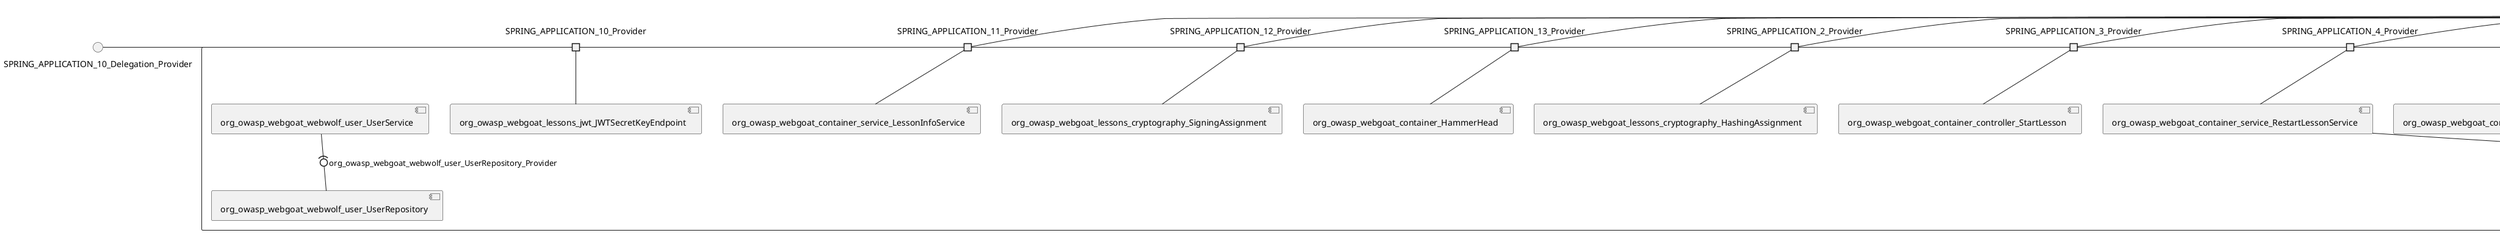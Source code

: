@startuml
skinparam fixCircleLabelOverlapping true
skinparam componentStyle uml2
() SPRING_APPLICATION_10_Delegation_Provider
() SPRING_APPLICATION_11_Delegation_Provider
() SPRING_APPLICATION_12_Delegation_Provider
() SPRING_APPLICATION_13_Delegation_Provider
() SPRING_APPLICATION_2_Delegation_Provider
() SPRING_APPLICATION_3_Delegation_Provider
() SPRING_APPLICATION_4_Delegation_Provider
() SPRING_APPLICATION_5_Delegation_Provider
() SPRING_APPLICATION_6_Delegation_Provider
() SPRING_APPLICATION_7_Delegation_Provider
() SPRING_APPLICATION_8_Delegation_Provider
() SPRING_APPLICATION_9_Delegation_Provider
() SPRING_APPLICATION_BypassRestrictions_FieldRestrictions_POST_Delegation_Provider
() SPRING_APPLICATION_BypassRestrictions_frontendValidation_POST_Delegation_Provider
() SPRING_APPLICATION_ChromeDevTools_dummy_POST_Delegation_Provider
() SPRING_APPLICATION_CrossSiteScriptingStored_stored_xss_follow_up_POST_Delegation_Provider
() SPRING_APPLICATION_CrossSiteScripting_attack1_POST_Delegation_Provider
() SPRING_APPLICATION_CrossSiteScripting_attack3_POST_Delegation_Provider
() SPRING_APPLICATION_CrossSiteScripting_attack4_POST_Delegation_Provider
() SPRING_APPLICATION_CrossSiteScripting_attack5a_GET_Delegation_Provider
() SPRING_APPLICATION_CrossSiteScripting_attack6a_POST_Delegation_Provider
() SPRING_APPLICATION_CrossSiteScripting_dom_follow_up_POST_Delegation_Provider
() SPRING_APPLICATION_CrossSiteScripting_phone_home_xss_POST_Delegation_Provider
() SPRING_APPLICATION_CrossSiteScripting_quiz_GET_POST_Delegation_Provider
() SPRING_APPLICATION_Delegation_Provider
() SPRING_APPLICATION_GET_10_Delegation_Provider
() SPRING_APPLICATION_GET_11_Delegation_Provider
() SPRING_APPLICATION_GET_2_Delegation_Provider
() SPRING_APPLICATION_GET_3_Delegation_Provider
() SPRING_APPLICATION_GET_4_Delegation_Provider
() SPRING_APPLICATION_GET_5_Delegation_Provider
() SPRING_APPLICATION_GET_6_Delegation_Provider
() SPRING_APPLICATION_GET_7_Delegation_Provider
() SPRING_APPLICATION_GET_8_Delegation_Provider
() SPRING_APPLICATION_GET_9_Delegation_Provider
() SPRING_APPLICATION_GET_Delegation_Provider
() SPRING_APPLICATION_HtmlTampering_task_POST_Delegation_Provider
() SPRING_APPLICATION_HttpBasics_attack1_POST_Delegation_Provider
() SPRING_APPLICATION_HttpBasics_attack2_POST_Delegation_Provider
() SPRING_APPLICATION_IDOR_diff_attributes_POST_Delegation_Provider
() SPRING_APPLICATION_IDOR_login_POST_Delegation_Provider
() SPRING_APPLICATION_IDOR_profile_alt_path_POST_Delegation_Provider
() SPRING_APPLICATION_InsecureDeserialization_task_POST_Delegation_Provider
() SPRING_APPLICATION_InsecureLogin_POST_Delegation_Provider
() SPRING_APPLICATION_JWT_decode_POST_Delegation_Provider
() SPRING_APPLICATION_JWT_jku_POST_Delegation_Provider
() SPRING_APPLICATION_JWT_kid_POST_Delegation_Provider
() SPRING_APPLICATION_JWT_quiz_GET_POST_Delegation_Provider
() SPRING_APPLICATION_JWT_refresh_POST_Delegation_Provider
() SPRING_APPLICATION_JWT_votings_GET_POST_Delegation_Provider
() SPRING_APPLICATION_LogSpoofing_log_bleeding_POST_Delegation_Provider
() SPRING_APPLICATION_LogSpoofing_log_spoofing_POST_Delegation_Provider
() SPRING_APPLICATION_POST_10_Delegation_Provider
() SPRING_APPLICATION_POST_11_Delegation_Provider
() SPRING_APPLICATION_POST_12_Delegation_Provider
() SPRING_APPLICATION_POST_13_Delegation_Provider
() SPRING_APPLICATION_POST_14_Delegation_Provider
() SPRING_APPLICATION_POST_15_Delegation_Provider
() SPRING_APPLICATION_POST_16_Delegation_Provider
() SPRING_APPLICATION_POST_17_Delegation_Provider
() SPRING_APPLICATION_POST_18_Delegation_Provider
() SPRING_APPLICATION_POST_2_Delegation_Provider
() SPRING_APPLICATION_POST_3_Delegation_Provider
() SPRING_APPLICATION_POST_4_Delegation_Provider
() SPRING_APPLICATION_POST_5_Delegation_Provider
() SPRING_APPLICATION_POST_6_Delegation_Provider
() SPRING_APPLICATION_POST_7_Delegation_Provider
() SPRING_APPLICATION_POST_8_Delegation_Provider
() SPRING_APPLICATION_POST_9_Delegation_Provider
() SPRING_APPLICATION_POST_Delegation_Provider
() SPRING_APPLICATION_PUT_Delegation_Provider
() SPRING_APPLICATION_PasswordReset_ForgotPassword_create_password_reset_link_POST_Delegation_Provider
() SPRING_APPLICATION_PasswordReset_SecurityQuestions_POST_Delegation_Provider
() SPRING_APPLICATION_PasswordReset_reset_POST_Delegation_Provider
() SPRING_APPLICATION_PathTraversal_profile_picture_GET_Delegation_Provider
() SPRING_APPLICATION_PathTraversal_profile_picture_fix_GET_Delegation_Provider
() SPRING_APPLICATION_PathTraversal_profile_upload_POST_Delegation_Provider
() SPRING_APPLICATION_PathTraversal_profile_upload_fix_POST_Delegation_Provider
() SPRING_APPLICATION_PathTraversal_profile_upload_remove_user_input_POST_Delegation_Provider
() SPRING_APPLICATION_PathTraversal_random_POST_Delegation_Provider
() SPRING_APPLICATION_PathTraversal_random_picture_GET_Delegation_Provider
() SPRING_APPLICATION_PathTraversal_zip_slip_GET_POST_Delegation_Provider
() SPRING_APPLICATION_SSRF_task1_POST_Delegation_Provider
() SPRING_APPLICATION_SSRF_task2_POST_Delegation_Provider
() SPRING_APPLICATION_SecurePasswords_assignment_POST_Delegation_Provider
() SPRING_APPLICATION_SqlInjectionAdvanced_attack6a_POST_Delegation_Provider
() SPRING_APPLICATION_SqlInjectionAdvanced_attack6b_POST_Delegation_Provider
() SPRING_APPLICATION_SqlInjectionAdvanced_challenge_Login_POST_Delegation_Provider
() SPRING_APPLICATION_SqlInjectionAdvanced_challenge_PUT_Delegation_Provider
() SPRING_APPLICATION_SqlInjectionAdvanced_quiz_GET_POST_Delegation_Provider
() SPRING_APPLICATION_SqlInjectionMitigations_attack10a_POST_Delegation_Provider
() SPRING_APPLICATION_SqlInjectionMitigations_attack10b_POST_Delegation_Provider
() SPRING_APPLICATION_SqlInjectionMitigations_attack12a_POST_Delegation_Provider
() SPRING_APPLICATION_SqlInjectionMitigations_servers_GET_Delegation_Provider
() SPRING_APPLICATION_SqlInjection_assignment5a_POST_Delegation_Provider
() SPRING_APPLICATION_SqlInjection_assignment5b_POST_Delegation_Provider
() SPRING_APPLICATION_SqlInjection_attack10_POST_Delegation_Provider
() SPRING_APPLICATION_SqlInjection_attack2_POST_Delegation_Provider
() SPRING_APPLICATION_SqlInjection_attack3_POST_Delegation_Provider
() SPRING_APPLICATION_SqlInjection_attack4_POST_Delegation_Provider
() SPRING_APPLICATION_SqlInjection_attack5_POST_Delegation_Provider
() SPRING_APPLICATION_SqlInjection_attack8_POST_Delegation_Provider
() SPRING_APPLICATION_SqlInjection_attack9_POST_Delegation_Provider
() SPRING_APPLICATION_SqlOnlyInputValidationOnKeywords_attack_POST_Delegation_Provider
() SPRING_APPLICATION_SqlOnlyInputValidation_attack_POST_Delegation_Provider
() SPRING_APPLICATION_VulnerableComponents_attack1_POST_Delegation_Provider
() SPRING_APPLICATION_WebWolf_GET_Delegation_Provider
() SPRING_APPLICATION_WebWolf_landing_POST_Delegation_Provider
() SPRING_APPLICATION_WebWolf_mail_POST_Delegation_Provider
() SPRING_APPLICATION_challenge_1_POST_Delegation_Provider
() SPRING_APPLICATION_challenge_5_POST_Delegation_Provider
() SPRING_APPLICATION_challenge_7_POST_Delegation_Provider
() SPRING_APPLICATION_challenge_8_GET_Delegation_Provider
() SPRING_APPLICATION_challenge_logo_Delegation_Provider
() SPRING_APPLICATION_cia_quiz_GET_POST_Delegation_Provider
() SPRING_APPLICATION_clientSideFiltering_attack1_POST_Delegation_Provider
() SPRING_APPLICATION_clientSideFiltering_challenge_store_coupons_GET_Delegation_Provider
() SPRING_APPLICATION_clientSideFiltering_getItForFree_POST_Delegation_Provider
() SPRING_APPLICATION_clientSideFiltering_salaries_GET_Delegation_Provider
() SPRING_APPLICATION_crypto_encoding_xor_POST_Delegation_Provider
() SPRING_APPLICATION_crypto_secure_defaults_POST_Delegation_Provider
() SPRING_APPLICATION_jwt_GET_Delegation_Provider
() SPRING_APPLICATION_landing_Delegation_Provider
() SPRING_APPLICATION_lesson_template_GET_POST_Delegation_Provider
() SPRING_APPLICATION_login_oauth_mvc_GET_Delegation_Provider
() SPRING_APPLICATION_mail_DELETE_GET_POST_Delegation_Provider
() SPRING_APPLICATION_register_mvc_POST_Delegation_Provider
() SPRING_APPLICATION_registration_GET_Delegation_Provider
() SPRING_APPLICATION_requests_GET_Delegation_Provider
() SPRING_APPLICATION_scoreboard_data_GET_Delegation_Provider
() SPRING_APPLICATION_server_directory_GET_Delegation_Provider
() SPRING_APPLICATION_service_lessonoverview_mvc_Delegation_Provider
() SPRING_APPLICATION_xxe_comments_GET_Delegation_Provider
rectangle System {
[org_owasp_webgoat_container_HammerHead] [[webgoat-webgoat.repository#_P6K8XtdxEe6nefvGxAzRsg]]
[org_owasp_webgoat_container_WebWolfRedirect] [[webgoat-webgoat.repository#_P6K8XtdxEe6nefvGxAzRsg]]
[org_owasp_webgoat_container_controller_StartLesson] [[webgoat-webgoat.repository#_P6K8XtdxEe6nefvGxAzRsg]]
[org_owasp_webgoat_container_controller_Welcome] [[webgoat-webgoat.repository#_P6K8XtdxEe6nefvGxAzRsg]]
[org_owasp_webgoat_container_i18n_PluginMessages_Provider] [[webgoat-webgoat.repository#_P6K8XtdxEe6nefvGxAzRsg]]
[org_owasp_webgoat_container_service_EnvironmentService] [[webgoat-webgoat.repository#_P6K8XtdxEe6nefvGxAzRsg]]
[org_owasp_webgoat_container_service_HintService] [[webgoat-webgoat.repository#_P6K8XtdxEe6nefvGxAzRsg]]
[org_owasp_webgoat_container_service_LabelDebugService] [[webgoat-webgoat.repository#_P6K8XtdxEe6nefvGxAzRsg]]
[org_owasp_webgoat_container_service_LabelService] [[webgoat-webgoat.repository#_P6K8XtdxEe6nefvGxAzRsg]]
[org_owasp_webgoat_container_service_LessonInfoService] [[webgoat-webgoat.repository#_P6K8XtdxEe6nefvGxAzRsg]]
[org_owasp_webgoat_container_service_LessonMenuService] [[webgoat-webgoat.repository#_P6K8XtdxEe6nefvGxAzRsg]]
[org_owasp_webgoat_container_service_LessonProgressService] [[webgoat-webgoat.repository#_P6K8XtdxEe6nefvGxAzRsg]]
[org_owasp_webgoat_container_service_LessonTitleService] [[webgoat-webgoat.repository#_P6K8XtdxEe6nefvGxAzRsg]]
[org_owasp_webgoat_container_service_ReportCardService] [[webgoat-webgoat.repository#_P6K8XtdxEe6nefvGxAzRsg]]
[org_owasp_webgoat_container_service_RestartLessonService] [[webgoat-webgoat.repository#_P6K8XtdxEe6nefvGxAzRsg]]
[org_owasp_webgoat_container_service_SessionService] [[webgoat-webgoat.repository#_P6K8XtdxEe6nefvGxAzRsg]]
[org_owasp_webgoat_container_session_UserSessionData_Provider] [[webgoat-webgoat.repository#_P6K8XtdxEe6nefvGxAzRsg]]
[org_owasp_webgoat_container_session_WebSession_Provider] [[webgoat-webgoat.repository#_P6K8XtdxEe6nefvGxAzRsg]]
[org_owasp_webgoat_container_users_RegistrationController] [[webgoat-webgoat.repository#_P6K8XtdxEe6nefvGxAzRsg]]
[org_owasp_webgoat_container_users_Scoreboard] [[webgoat-webgoat.repository#_P6K8XtdxEe6nefvGxAzRsg]]
[org_owasp_webgoat_container_users_UserRepository] [[webgoat-webgoat.repository#_P6K8XtdxEe6nefvGxAzRsg]]
[org_owasp_webgoat_container_users_UserService] [[webgoat-webgoat.repository#_P6K8XtdxEe6nefvGxAzRsg]]
[org_owasp_webgoat_container_users_UserTrackerRepository] [[webgoat-webgoat.repository#_P6K8XtdxEe6nefvGxAzRsg]]
[org_owasp_webgoat_lessons_authbypass_VerifyAccount] [[webgoat-webgoat.repository#_P6K8XtdxEe6nefvGxAzRsg]]
[org_owasp_webgoat_lessons_bypassrestrictions_BypassRestrictionsFieldRestrictions] [[webgoat-webgoat.repository#_P6K8XtdxEe6nefvGxAzRsg]]
[org_owasp_webgoat_lessons_bypassrestrictions_BypassRestrictionsFrontendValidation] [[webgoat-webgoat.repository#_P6K8XtdxEe6nefvGxAzRsg]]
[org_owasp_webgoat_lessons_challenges_FlagController] [[webgoat-webgoat.repository#_P6K8XtdxEe6nefvGxAzRsg]]
[org_owasp_webgoat_lessons_challenges_challenge1_Assignment1] [[webgoat-webgoat.repository#_P6K8XtdxEe6nefvGxAzRsg]]
[org_owasp_webgoat_lessons_challenges_challenge1_ImageServlet] [[webgoat-webgoat.repository#_P6K8XtdxEe6nefvGxAzRsg]]
[org_owasp_webgoat_lessons_challenges_challenge5_Assignment5] [[webgoat-webgoat.repository#_P6K8XtdxEe6nefvGxAzRsg]]
[org_owasp_webgoat_lessons_challenges_challenge7_Assignment7] [[webgoat-webgoat.repository#_P6K8XtdxEe6nefvGxAzRsg]]
[org_owasp_webgoat_lessons_challenges_challenge8_Assignment8] [[webgoat-webgoat.repository#_P6K8XtdxEe6nefvGxAzRsg]]
[org_owasp_webgoat_lessons_chromedevtools_NetworkDummy] [[webgoat-webgoat.repository#_P6K8XtdxEe6nefvGxAzRsg]]
[org_owasp_webgoat_lessons_chromedevtools_NetworkLesson] [[webgoat-webgoat.repository#_P6K8XtdxEe6nefvGxAzRsg]]
[org_owasp_webgoat_lessons_cia_CIAQuiz] [[webgoat-webgoat.repository#_P6K8XtdxEe6nefvGxAzRsg]]
[org_owasp_webgoat_lessons_clientsidefiltering_ClientSideFilteringAssignment] [[webgoat-webgoat.repository#_P6K8XtdxEe6nefvGxAzRsg]]
[org_owasp_webgoat_lessons_clientsidefiltering_ClientSideFilteringFreeAssignment] [[webgoat-webgoat.repository#_P6K8XtdxEe6nefvGxAzRsg]]
[org_owasp_webgoat_lessons_clientsidefiltering_Salaries] [[webgoat-webgoat.repository#_P6K8XtdxEe6nefvGxAzRsg]]
[org_owasp_webgoat_lessons_clientsidefiltering_ShopEndpoint] [[webgoat-webgoat.repository#_P6K8XtdxEe6nefvGxAzRsg]]
[org_owasp_webgoat_lessons_cryptography_EncodingAssignment] [[webgoat-webgoat.repository#_P6K8XtdxEe6nefvGxAzRsg]]
[org_owasp_webgoat_lessons_cryptography_HashingAssignment] [[webgoat-webgoat.repository#_P6K8XtdxEe6nefvGxAzRsg]]
[org_owasp_webgoat_lessons_cryptography_SecureDefaultsAssignment] [[webgoat-webgoat.repository#_P6K8XtdxEe6nefvGxAzRsg]]
[org_owasp_webgoat_lessons_cryptography_SigningAssignment] [[webgoat-webgoat.repository#_P6K8XtdxEe6nefvGxAzRsg]]
[org_owasp_webgoat_lessons_cryptography_XOREncodingAssignment] [[webgoat-webgoat.repository#_P6K8XtdxEe6nefvGxAzRsg]]
[org_owasp_webgoat_lessons_csrf_CSRFConfirmFlag1] [[webgoat-webgoat.repository#_P6K8XtdxEe6nefvGxAzRsg]]
[org_owasp_webgoat_lessons_csrf_CSRFFeedback] [[webgoat-webgoat.repository#_P6K8XtdxEe6nefvGxAzRsg]]
[org_owasp_webgoat_lessons_csrf_CSRFGetFlag] [[webgoat-webgoat.repository#_P6K8XtdxEe6nefvGxAzRsg]]
[org_owasp_webgoat_lessons_csrf_CSRFLogin] [[webgoat-webgoat.repository#_P6K8XtdxEe6nefvGxAzRsg]]
[org_owasp_webgoat_lessons_csrf_ForgedReviews] [[webgoat-webgoat.repository#_P6K8XtdxEe6nefvGxAzRsg]]
[org_owasp_webgoat_lessons_csrf_ObjectMapper_Provider] [[webgoat-webgoat.repository#_P6K8XtdxEe6nefvGxAzRsg]]
[org_owasp_webgoat_lessons_deserialization_InsecureDeserializationTask] [[webgoat-webgoat.repository#_P6K8XtdxEe6nefvGxAzRsg]]
[org_owasp_webgoat_lessons_hijacksession_HijackSessionAssignment] [[webgoat-webgoat.repository#_P6K8XtdxEe6nefvGxAzRsg]]
[org_owasp_webgoat_lessons_hijacksession_cas_HijackSessionAuthenticationProvider] [[webgoat-webgoat.repository#_P6K8XtdxEe6nefvGxAzRsg]]
[org_owasp_webgoat_lessons_htmltampering_HtmlTamperingTask] [[webgoat-webgoat.repository#_P6K8XtdxEe6nefvGxAzRsg]]
[org_owasp_webgoat_lessons_httpbasics_HttpBasicsLesson] [[webgoat-webgoat.repository#_P6K8XtdxEe6nefvGxAzRsg]]
[org_owasp_webgoat_lessons_httpbasics_HttpBasicsQuiz] [[webgoat-webgoat.repository#_P6K8XtdxEe6nefvGxAzRsg]]
[org_owasp_webgoat_lessons_httpproxies_HttpBasicsInterceptRequest] [[webgoat-webgoat.repository#_P6K8XtdxEe6nefvGxAzRsg]]
[org_owasp_webgoat_lessons_idor_IDORDiffAttributes] [[webgoat-webgoat.repository#_P6K8XtdxEe6nefvGxAzRsg]]
[org_owasp_webgoat_lessons_idor_IDOREditOtherProfile] [[webgoat-webgoat.repository#_P6K8XtdxEe6nefvGxAzRsg]]
[org_owasp_webgoat_lessons_idor_IDORLogin] [[webgoat-webgoat.repository#_P6K8XtdxEe6nefvGxAzRsg]]
[org_owasp_webgoat_lessons_idor_IDORViewOtherProfile] [[webgoat-webgoat.repository#_P6K8XtdxEe6nefvGxAzRsg]]
[org_owasp_webgoat_lessons_idor_IDORViewOwnProfile] [[webgoat-webgoat.repository#_P6K8XtdxEe6nefvGxAzRsg]]
[org_owasp_webgoat_lessons_idor_IDORViewOwnProfileAltUrl] [[webgoat-webgoat.repository#_P6K8XtdxEe6nefvGxAzRsg]]
[org_owasp_webgoat_lessons_insecurelogin_InsecureLoginTask] [[webgoat-webgoat.repository#_P6K8XtdxEe6nefvGxAzRsg]]
[org_owasp_webgoat_lessons_jwt_JWTDecodeEndpoint] [[webgoat-webgoat.repository#_P6K8XtdxEe6nefvGxAzRsg]]
[org_owasp_webgoat_lessons_jwt_JWTQuiz] [[webgoat-webgoat.repository#_P6K8XtdxEe6nefvGxAzRsg]]
[org_owasp_webgoat_lessons_jwt_JWTRefreshEndpoint] [[webgoat-webgoat.repository#_P6K8XtdxEe6nefvGxAzRsg]]
[org_owasp_webgoat_lessons_jwt_JWTSecretKeyEndpoint] [[webgoat-webgoat.repository#_P6K8XtdxEe6nefvGxAzRsg]]
[org_owasp_webgoat_lessons_jwt_JWTVotesEndpoint] [[webgoat-webgoat.repository#_P6K8XtdxEe6nefvGxAzRsg]]
[org_owasp_webgoat_lessons_jwt_claimmisuse_JWTHeaderJKUEndpoint] [[webgoat-webgoat.repository#_P6K8XtdxEe6nefvGxAzRsg]]
[org_owasp_webgoat_lessons_jwt_claimmisuse_JWTHeaderKIDEndpoint] [[webgoat-webgoat.repository#_P6K8XtdxEe6nefvGxAzRsg]]
[org_owasp_webgoat_lessons_lessontemplate_SampleAttack] [[webgoat-webgoat.repository#_P6K8XtdxEe6nefvGxAzRsg]]
[org_owasp_webgoat_lessons_logging_LogBleedingTask] [[webgoat-webgoat.repository#_P6K8XtdxEe6nefvGxAzRsg]]
[org_owasp_webgoat_lessons_logging_LogSpoofingTask] [[webgoat-webgoat.repository#_P6K8XtdxEe6nefvGxAzRsg]]
[org_owasp_webgoat_lessons_missingac_MissingFunctionACHiddenMenus] [[webgoat-webgoat.repository#_P6K8XtdxEe6nefvGxAzRsg]]
[org_owasp_webgoat_lessons_missingac_MissingFunctionACUsers] [[webgoat-webgoat.repository#_P6K8XtdxEe6nefvGxAzRsg]]
[org_owasp_webgoat_lessons_missingac_MissingFunctionACYourHash] [[webgoat-webgoat.repository#_P6K8XtdxEe6nefvGxAzRsg]]
[org_owasp_webgoat_lessons_missingac_MissingFunctionACYourHashAdmin] [[webgoat-webgoat.repository#_P6K8XtdxEe6nefvGxAzRsg]]
[org_owasp_webgoat_lessons_passwordreset_QuestionsAssignment] [[webgoat-webgoat.repository#_P6K8XtdxEe6nefvGxAzRsg]]
[org_owasp_webgoat_lessons_passwordreset_ResetLinkAssignment] [[webgoat-webgoat.repository#_P6K8XtdxEe6nefvGxAzRsg]]
[org_owasp_webgoat_lessons_passwordreset_ResetLinkAssignmentForgotPassword] [[webgoat-webgoat.repository#_P6K8XtdxEe6nefvGxAzRsg]]
[org_owasp_webgoat_lessons_passwordreset_SecurityQuestionAssignment] [[webgoat-webgoat.repository#_P6K8XtdxEe6nefvGxAzRsg]]
[org_owasp_webgoat_lessons_passwordreset_SimpleMailAssignment] [[webgoat-webgoat.repository#_P6K8XtdxEe6nefvGxAzRsg]]
[org_owasp_webgoat_lessons_passwordreset_TriedQuestions] [[webgoat-webgoat.repository#_P6K8XtdxEe6nefvGxAzRsg]]
[org_owasp_webgoat_lessons_pathtraversal_ProfileUpload] [[webgoat-webgoat.repository#_P6K8XtdxEe6nefvGxAzRsg]]
[org_owasp_webgoat_lessons_pathtraversal_ProfileUploadFix] [[webgoat-webgoat.repository#_P6K8XtdxEe6nefvGxAzRsg]]
[org_owasp_webgoat_lessons_pathtraversal_ProfileUploadRemoveUserInput] [[webgoat-webgoat.repository#_P6K8XtdxEe6nefvGxAzRsg]]
[org_owasp_webgoat_lessons_pathtraversal_ProfileUploadRetrieval] [[webgoat-webgoat.repository#_P6K8XtdxEe6nefvGxAzRsg]]
[org_owasp_webgoat_lessons_pathtraversal_ProfileZipSlip] [[webgoat-webgoat.repository#_P6K8XtdxEe6nefvGxAzRsg]]
[org_owasp_webgoat_lessons_securepasswords_SecurePasswordsAssignment] [[webgoat-webgoat.repository#_P6K8XtdxEe6nefvGxAzRsg]]
[org_owasp_webgoat_lessons_spoofcookie_SpoofCookieAssignment] [[webgoat-webgoat.repository#_P6K8XtdxEe6nefvGxAzRsg]]
[org_owasp_webgoat_lessons_sqlinjection_advanced_SqlInjectionChallenge] [[webgoat-webgoat.repository#_P6K8XtdxEe6nefvGxAzRsg]]
[org_owasp_webgoat_lessons_sqlinjection_advanced_SqlInjectionChallengeLogin] [[webgoat-webgoat.repository#_P6K8XtdxEe6nefvGxAzRsg]]
[org_owasp_webgoat_lessons_sqlinjection_advanced_SqlInjectionLesson6a] [[webgoat-webgoat.repository#_P6K8XtdxEe6nefvGxAzRsg]]
[org_owasp_webgoat_lessons_sqlinjection_advanced_SqlInjectionLesson6b] [[webgoat-webgoat.repository#_P6K8XtdxEe6nefvGxAzRsg]]
[org_owasp_webgoat_lessons_sqlinjection_advanced_SqlInjectionQuiz] [[webgoat-webgoat.repository#_P6K8XtdxEe6nefvGxAzRsg]]
[org_owasp_webgoat_lessons_sqlinjection_introduction_SqlInjectionLesson10] [[webgoat-webgoat.repository#_P6K8XtdxEe6nefvGxAzRsg]]
[org_owasp_webgoat_lessons_sqlinjection_introduction_SqlInjectionLesson2] [[webgoat-webgoat.repository#_P6K8XtdxEe6nefvGxAzRsg]]
[org_owasp_webgoat_lessons_sqlinjection_introduction_SqlInjectionLesson3] [[webgoat-webgoat.repository#_P6K8XtdxEe6nefvGxAzRsg]]
[org_owasp_webgoat_lessons_sqlinjection_introduction_SqlInjectionLesson4] [[webgoat-webgoat.repository#_P6K8XtdxEe6nefvGxAzRsg]]
[org_owasp_webgoat_lessons_sqlinjection_introduction_SqlInjectionLesson5] [[webgoat-webgoat.repository#_P6K8XtdxEe6nefvGxAzRsg]]
[org_owasp_webgoat_lessons_sqlinjection_introduction_SqlInjectionLesson5a] [[webgoat-webgoat.repository#_P6K8XtdxEe6nefvGxAzRsg]]
[org_owasp_webgoat_lessons_sqlinjection_introduction_SqlInjectionLesson5b] [[webgoat-webgoat.repository#_P6K8XtdxEe6nefvGxAzRsg]]
[org_owasp_webgoat_lessons_sqlinjection_introduction_SqlInjectionLesson8] [[webgoat-webgoat.repository#_P6K8XtdxEe6nefvGxAzRsg]]
[org_owasp_webgoat_lessons_sqlinjection_introduction_SqlInjectionLesson9] [[webgoat-webgoat.repository#_P6K8XtdxEe6nefvGxAzRsg]]
[org_owasp_webgoat_lessons_sqlinjection_mitigation_Servers] [[webgoat-webgoat.repository#_P6K8XtdxEe6nefvGxAzRsg]]
[org_owasp_webgoat_lessons_sqlinjection_mitigation_SqlInjectionLesson10a] [[webgoat-webgoat.repository#_P6K8XtdxEe6nefvGxAzRsg]]
[org_owasp_webgoat_lessons_sqlinjection_mitigation_SqlInjectionLesson10b] [[webgoat-webgoat.repository#_P6K8XtdxEe6nefvGxAzRsg]]
[org_owasp_webgoat_lessons_sqlinjection_mitigation_SqlInjectionLesson13] [[webgoat-webgoat.repository#_P6K8XtdxEe6nefvGxAzRsg]]
[org_owasp_webgoat_lessons_sqlinjection_mitigation_SqlOnlyInputValidation] [[webgoat-webgoat.repository#_P6K8XtdxEe6nefvGxAzRsg]]
[org_owasp_webgoat_lessons_sqlinjection_mitigation_SqlOnlyInputValidationOnKeywords] [[webgoat-webgoat.repository#_P6K8XtdxEe6nefvGxAzRsg]]
[org_owasp_webgoat_lessons_ssrf_SSRFTask1] [[webgoat-webgoat.repository#_P6K8XtdxEe6nefvGxAzRsg]]
[org_owasp_webgoat_lessons_ssrf_SSRFTask2] [[webgoat-webgoat.repository#_P6K8XtdxEe6nefvGxAzRsg]]
[org_owasp_webgoat_lessons_vulnerablecomponents_VulnerableComponentsLesson] [[webgoat-webgoat.repository#_P6K8XtdxEe6nefvGxAzRsg]]
[org_owasp_webgoat_lessons_webwolfintroduction_LandingAssignment] [[webgoat-webgoat.repository#_P6K8XtdxEe6nefvGxAzRsg]]
[org_owasp_webgoat_lessons_webwolfintroduction_MailAssignment] [[webgoat-webgoat.repository#_P6K8XtdxEe6nefvGxAzRsg]]
[org_owasp_webgoat_lessons_xss_CrossSiteScriptingLesson1] [[webgoat-webgoat.repository#_P6K8XtdxEe6nefvGxAzRsg]]
[org_owasp_webgoat_lessons_xss_CrossSiteScriptingLesson3] [[webgoat-webgoat.repository#_P6K8XtdxEe6nefvGxAzRsg]]
[org_owasp_webgoat_lessons_xss_CrossSiteScriptingLesson4] [[webgoat-webgoat.repository#_P6K8XtdxEe6nefvGxAzRsg]]
[org_owasp_webgoat_lessons_xss_CrossSiteScriptingLesson5a] [[webgoat-webgoat.repository#_P6K8XtdxEe6nefvGxAzRsg]]
[org_owasp_webgoat_lessons_xss_CrossSiteScriptingLesson6a] [[webgoat-webgoat.repository#_P6K8XtdxEe6nefvGxAzRsg]]
[org_owasp_webgoat_lessons_xss_CrossSiteScriptingQuiz] [[webgoat-webgoat.repository#_P6K8XtdxEe6nefvGxAzRsg]]
[org_owasp_webgoat_lessons_xss_DOMCrossSiteScripting] [[webgoat-webgoat.repository#_P6K8XtdxEe6nefvGxAzRsg]]
[org_owasp_webgoat_lessons_xss_DOMCrossSiteScriptingVerifier] [[webgoat-webgoat.repository#_P6K8XtdxEe6nefvGxAzRsg]]
[org_owasp_webgoat_lessons_xss_stored_StoredCrossSiteScriptingVerifier] [[webgoat-webgoat.repository#_P6K8XtdxEe6nefvGxAzRsg]]
[org_owasp_webgoat_lessons_xss_stored_StoredXssComments] [[webgoat-webgoat.repository#_P6K8XtdxEe6nefvGxAzRsg]]
[org_owasp_webgoat_lessons_xxe_BlindSendFileAssignment] [[webgoat-webgoat.repository#_P6K8XtdxEe6nefvGxAzRsg]]
[org_owasp_webgoat_lessons_xxe_CommentsCache] [[webgoat-webgoat.repository#_P6K8XtdxEe6nefvGxAzRsg]]
[org_owasp_webgoat_lessons_xxe_CommentsEndpoint] [[webgoat-webgoat.repository#_P6K8XtdxEe6nefvGxAzRsg]]
[org_owasp_webgoat_lessons_xxe_ContentTypeAssignment] [[webgoat-webgoat.repository#_P6K8XtdxEe6nefvGxAzRsg]]
[org_owasp_webgoat_lessons_xxe_SimpleXXE] [[webgoat-webgoat.repository#_P6K8XtdxEe6nefvGxAzRsg]]
[org_owasp_webgoat_webwolf_FileServer] [[webgoat-webgoat.repository#_P6K8XtdxEe6nefvGxAzRsg]]
[org_owasp_webgoat_webwolf_jwt_JWTController] [[webgoat-webgoat.repository#_P6K8XtdxEe6nefvGxAzRsg]]
[org_owasp_webgoat_webwolf_mailbox_MailboxController] [[webgoat-webgoat.repository#_P6K8XtdxEe6nefvGxAzRsg]]
[org_owasp_webgoat_webwolf_mailbox_MailboxRepository] [[webgoat-webgoat.repository#_P6K8XtdxEe6nefvGxAzRsg]]
[org_owasp_webgoat_webwolf_requests_LandingPage] [[webgoat-webgoat.repository#_P6K8XtdxEe6nefvGxAzRsg]]
[org_owasp_webgoat_webwolf_requests_Requests] [[webgoat-webgoat.repository#_P6K8XtdxEe6nefvGxAzRsg]]
[org_owasp_webgoat_webwolf_user_UserRepository] [[webgoat-webgoat.repository#_P6K8XtdxEe6nefvGxAzRsg]]
[org_owasp_webgoat_webwolf_user_UserService] [[webgoat-webgoat.repository#_P6K8XtdxEe6nefvGxAzRsg]]
port SPRING_APPLICATION_10_Provider
SPRING_APPLICATION_10_Delegation_Provider - SPRING_APPLICATION_10_Provider
SPRING_APPLICATION_10_Provider - [org_owasp_webgoat_lessons_jwt_JWTSecretKeyEndpoint]
port SPRING_APPLICATION_11_Provider
SPRING_APPLICATION_11_Delegation_Provider - SPRING_APPLICATION_11_Provider
SPRING_APPLICATION_11_Provider - [org_owasp_webgoat_container_service_LessonInfoService]
port SPRING_APPLICATION_12_Provider
SPRING_APPLICATION_12_Delegation_Provider - SPRING_APPLICATION_12_Provider
SPRING_APPLICATION_12_Provider - [org_owasp_webgoat_lessons_cryptography_SigningAssignment]
port SPRING_APPLICATION_13_Provider
SPRING_APPLICATION_13_Delegation_Provider - SPRING_APPLICATION_13_Provider
SPRING_APPLICATION_13_Provider - [org_owasp_webgoat_container_HammerHead]
port SPRING_APPLICATION_2_Provider
SPRING_APPLICATION_2_Delegation_Provider - SPRING_APPLICATION_2_Provider
SPRING_APPLICATION_2_Provider - [org_owasp_webgoat_lessons_cryptography_HashingAssignment]
port SPRING_APPLICATION_3_Provider
SPRING_APPLICATION_3_Delegation_Provider - SPRING_APPLICATION_3_Provider
SPRING_APPLICATION_3_Provider - [org_owasp_webgoat_container_controller_StartLesson]
port SPRING_APPLICATION_4_Provider
SPRING_APPLICATION_4_Delegation_Provider - SPRING_APPLICATION_4_Provider
SPRING_APPLICATION_4_Provider - [org_owasp_webgoat_container_service_RestartLessonService]
port SPRING_APPLICATION_5_Provider
SPRING_APPLICATION_5_Delegation_Provider - SPRING_APPLICATION_5_Provider
SPRING_APPLICATION_5_Provider - [org_owasp_webgoat_container_service_SessionService]
port SPRING_APPLICATION_6_Provider
SPRING_APPLICATION_6_Delegation_Provider - SPRING_APPLICATION_6_Provider
SPRING_APPLICATION_6_Provider - [org_owasp_webgoat_container_service_LessonTitleService]
port SPRING_APPLICATION_7_Provider
SPRING_APPLICATION_7_Delegation_Provider - SPRING_APPLICATION_7_Provider
SPRING_APPLICATION_7_Provider - [org_owasp_webgoat_container_service_LessonMenuService]
port SPRING_APPLICATION_8_Provider
SPRING_APPLICATION_8_Delegation_Provider - SPRING_APPLICATION_8_Provider
SPRING_APPLICATION_8_Provider - [org_owasp_webgoat_webwolf_FileServer]
port SPRING_APPLICATION_9_Provider
SPRING_APPLICATION_9_Delegation_Provider - SPRING_APPLICATION_9_Provider
SPRING_APPLICATION_9_Provider - [org_owasp_webgoat_container_service_LabelDebugService]
port SPRING_APPLICATION_BypassRestrictions_FieldRestrictions_POST_Provider
SPRING_APPLICATION_BypassRestrictions_FieldRestrictions_POST_Delegation_Provider - SPRING_APPLICATION_BypassRestrictions_FieldRestrictions_POST_Provider
SPRING_APPLICATION_BypassRestrictions_FieldRestrictions_POST_Provider - [org_owasp_webgoat_lessons_bypassrestrictions_BypassRestrictionsFieldRestrictions]
port SPRING_APPLICATION_BypassRestrictions_frontendValidation_POST_Provider
SPRING_APPLICATION_BypassRestrictions_frontendValidation_POST_Delegation_Provider - SPRING_APPLICATION_BypassRestrictions_frontendValidation_POST_Provider
SPRING_APPLICATION_BypassRestrictions_frontendValidation_POST_Provider - [org_owasp_webgoat_lessons_bypassrestrictions_BypassRestrictionsFrontendValidation]
port SPRING_APPLICATION_ChromeDevTools_dummy_POST_Provider
SPRING_APPLICATION_ChromeDevTools_dummy_POST_Delegation_Provider - SPRING_APPLICATION_ChromeDevTools_dummy_POST_Provider
SPRING_APPLICATION_ChromeDevTools_dummy_POST_Provider - [org_owasp_webgoat_lessons_chromedevtools_NetworkDummy]
port SPRING_APPLICATION_CrossSiteScriptingStored_stored_xss_follow_up_POST_Provider
SPRING_APPLICATION_CrossSiteScriptingStored_stored_xss_follow_up_POST_Delegation_Provider - SPRING_APPLICATION_CrossSiteScriptingStored_stored_xss_follow_up_POST_Provider
SPRING_APPLICATION_CrossSiteScriptingStored_stored_xss_follow_up_POST_Provider - [org_owasp_webgoat_lessons_xss_stored_StoredCrossSiteScriptingVerifier]
port SPRING_APPLICATION_CrossSiteScripting_attack1_POST_Provider
SPRING_APPLICATION_CrossSiteScripting_attack1_POST_Delegation_Provider - SPRING_APPLICATION_CrossSiteScripting_attack1_POST_Provider
SPRING_APPLICATION_CrossSiteScripting_attack1_POST_Provider - [org_owasp_webgoat_lessons_xss_CrossSiteScriptingLesson1]
port SPRING_APPLICATION_CrossSiteScripting_attack3_POST_Provider
SPRING_APPLICATION_CrossSiteScripting_attack3_POST_Delegation_Provider - SPRING_APPLICATION_CrossSiteScripting_attack3_POST_Provider
SPRING_APPLICATION_CrossSiteScripting_attack3_POST_Provider - [org_owasp_webgoat_lessons_xss_CrossSiteScriptingLesson3]
port SPRING_APPLICATION_CrossSiteScripting_attack4_POST_Provider
SPRING_APPLICATION_CrossSiteScripting_attack4_POST_Delegation_Provider - SPRING_APPLICATION_CrossSiteScripting_attack4_POST_Provider
SPRING_APPLICATION_CrossSiteScripting_attack4_POST_Provider - [org_owasp_webgoat_lessons_xss_CrossSiteScriptingLesson4]
port SPRING_APPLICATION_CrossSiteScripting_attack5a_GET_Provider
SPRING_APPLICATION_CrossSiteScripting_attack5a_GET_Delegation_Provider - SPRING_APPLICATION_CrossSiteScripting_attack5a_GET_Provider
SPRING_APPLICATION_CrossSiteScripting_attack5a_GET_Provider - [org_owasp_webgoat_lessons_xss_CrossSiteScriptingLesson5a]
port SPRING_APPLICATION_CrossSiteScripting_attack6a_POST_Provider
SPRING_APPLICATION_CrossSiteScripting_attack6a_POST_Delegation_Provider - SPRING_APPLICATION_CrossSiteScripting_attack6a_POST_Provider
SPRING_APPLICATION_CrossSiteScripting_attack6a_POST_Provider - [org_owasp_webgoat_lessons_xss_CrossSiteScriptingLesson6a]
port SPRING_APPLICATION_CrossSiteScripting_dom_follow_up_POST_Provider
SPRING_APPLICATION_CrossSiteScripting_dom_follow_up_POST_Delegation_Provider - SPRING_APPLICATION_CrossSiteScripting_dom_follow_up_POST_Provider
SPRING_APPLICATION_CrossSiteScripting_dom_follow_up_POST_Provider - [org_owasp_webgoat_lessons_xss_DOMCrossSiteScriptingVerifier]
port SPRING_APPLICATION_CrossSiteScripting_phone_home_xss_POST_Provider
SPRING_APPLICATION_CrossSiteScripting_phone_home_xss_POST_Delegation_Provider - SPRING_APPLICATION_CrossSiteScripting_phone_home_xss_POST_Provider
SPRING_APPLICATION_CrossSiteScripting_phone_home_xss_POST_Provider - [org_owasp_webgoat_lessons_xss_DOMCrossSiteScripting]
port SPRING_APPLICATION_CrossSiteScripting_quiz_GET_POST_Provider
SPRING_APPLICATION_CrossSiteScripting_quiz_GET_POST_Delegation_Provider - SPRING_APPLICATION_CrossSiteScripting_quiz_GET_POST_Provider
SPRING_APPLICATION_CrossSiteScripting_quiz_GET_POST_Provider - [org_owasp_webgoat_lessons_xss_CrossSiteScriptingQuiz]
port SPRING_APPLICATION_Provider
SPRING_APPLICATION_Delegation_Provider - SPRING_APPLICATION_Provider
SPRING_APPLICATION_Provider - [org_owasp_webgoat_lessons_httpproxies_HttpBasicsInterceptRequest]
port SPRING_APPLICATION_GET_10_Provider
SPRING_APPLICATION_GET_10_Delegation_Provider - SPRING_APPLICATION_GET_10_Provider
SPRING_APPLICATION_GET_10_Provider - [org_owasp_webgoat_container_controller_Welcome]
port SPRING_APPLICATION_GET_11_Provider
SPRING_APPLICATION_GET_11_Delegation_Provider - SPRING_APPLICATION_GET_11_Provider
SPRING_APPLICATION_GET_11_Provider - [org_owasp_webgoat_container_service_HintService]
port SPRING_APPLICATION_GET_2_Provider
SPRING_APPLICATION_GET_2_Delegation_Provider - SPRING_APPLICATION_GET_2_Provider
SPRING_APPLICATION_GET_2_Provider - [org_owasp_webgoat_container_service_ReportCardService]
port SPRING_APPLICATION_GET_3_Provider
SPRING_APPLICATION_GET_3_Delegation_Provider - SPRING_APPLICATION_GET_3_Provider
SPRING_APPLICATION_GET_3_Provider - [org_owasp_webgoat_lessons_idor_IDORViewOtherProfile]
port SPRING_APPLICATION_GET_4_Provider
SPRING_APPLICATION_GET_4_Delegation_Provider - SPRING_APPLICATION_GET_4_Provider
SPRING_APPLICATION_GET_4_Provider - [org_owasp_webgoat_lessons_idor_IDORViewOwnProfile]
port SPRING_APPLICATION_GET_5_Provider
SPRING_APPLICATION_GET_5_Delegation_Provider - SPRING_APPLICATION_GET_5_Provider
SPRING_APPLICATION_GET_5_Provider - [org_owasp_webgoat_lessons_cryptography_EncodingAssignment]
port SPRING_APPLICATION_GET_6_Provider
SPRING_APPLICATION_GET_6_Delegation_Provider - SPRING_APPLICATION_GET_6_Provider
SPRING_APPLICATION_GET_6_Provider - [org_owasp_webgoat_lessons_xss_stored_StoredXssComments]
port SPRING_APPLICATION_GET_7_Provider
SPRING_APPLICATION_GET_7_Delegation_Provider - SPRING_APPLICATION_GET_7_Provider
SPRING_APPLICATION_GET_7_Provider - [org_owasp_webgoat_lessons_spoofcookie_SpoofCookieAssignment]
port SPRING_APPLICATION_GET_8_Provider
SPRING_APPLICATION_GET_8_Delegation_Provider - SPRING_APPLICATION_GET_8_Provider
SPRING_APPLICATION_GET_8_Provider - [org_owasp_webgoat_lessons_missingac_MissingFunctionACUsers]
port SPRING_APPLICATION_GET_9_Provider
SPRING_APPLICATION_GET_9_Delegation_Provider - SPRING_APPLICATION_GET_9_Provider
SPRING_APPLICATION_GET_9_Provider - [org_owasp_webgoat_lessons_csrf_ForgedReviews]
port SPRING_APPLICATION_GET_Provider
SPRING_APPLICATION_GET_Delegation_Provider - SPRING_APPLICATION_GET_Provider
SPRING_APPLICATION_GET_Provider - [org_owasp_webgoat_container_service_LabelService]
port SPRING_APPLICATION_HtmlTampering_task_POST_Provider
SPRING_APPLICATION_HtmlTampering_task_POST_Delegation_Provider - SPRING_APPLICATION_HtmlTampering_task_POST_Provider
SPRING_APPLICATION_HtmlTampering_task_POST_Provider - [org_owasp_webgoat_lessons_htmltampering_HtmlTamperingTask]
port SPRING_APPLICATION_HttpBasics_attack1_POST_Provider
SPRING_APPLICATION_HttpBasics_attack1_POST_Delegation_Provider - SPRING_APPLICATION_HttpBasics_attack1_POST_Provider
SPRING_APPLICATION_HttpBasics_attack1_POST_Provider - [org_owasp_webgoat_lessons_httpbasics_HttpBasicsLesson]
port SPRING_APPLICATION_HttpBasics_attack2_POST_Provider
SPRING_APPLICATION_HttpBasics_attack2_POST_Delegation_Provider - SPRING_APPLICATION_HttpBasics_attack2_POST_Provider
SPRING_APPLICATION_HttpBasics_attack2_POST_Provider - [org_owasp_webgoat_lessons_httpbasics_HttpBasicsQuiz]
port SPRING_APPLICATION_IDOR_diff_attributes_POST_Provider
SPRING_APPLICATION_IDOR_diff_attributes_POST_Delegation_Provider - SPRING_APPLICATION_IDOR_diff_attributes_POST_Provider
SPRING_APPLICATION_IDOR_diff_attributes_POST_Provider - [org_owasp_webgoat_lessons_idor_IDORDiffAttributes]
port SPRING_APPLICATION_IDOR_login_POST_Provider
SPRING_APPLICATION_IDOR_login_POST_Delegation_Provider - SPRING_APPLICATION_IDOR_login_POST_Provider
SPRING_APPLICATION_IDOR_login_POST_Provider - [org_owasp_webgoat_lessons_idor_IDORLogin]
port SPRING_APPLICATION_IDOR_profile_alt_path_POST_Provider
SPRING_APPLICATION_IDOR_profile_alt_path_POST_Delegation_Provider - SPRING_APPLICATION_IDOR_profile_alt_path_POST_Provider
SPRING_APPLICATION_IDOR_profile_alt_path_POST_Provider - [org_owasp_webgoat_lessons_idor_IDORViewOwnProfileAltUrl]
port SPRING_APPLICATION_InsecureDeserialization_task_POST_Provider
SPRING_APPLICATION_InsecureDeserialization_task_POST_Delegation_Provider - SPRING_APPLICATION_InsecureDeserialization_task_POST_Provider
SPRING_APPLICATION_InsecureDeserialization_task_POST_Provider - [org_owasp_webgoat_lessons_deserialization_InsecureDeserializationTask]
port SPRING_APPLICATION_InsecureLogin_POST_Provider
SPRING_APPLICATION_InsecureLogin_POST_Delegation_Provider - SPRING_APPLICATION_InsecureLogin_POST_Provider
SPRING_APPLICATION_InsecureLogin_POST_Provider - [org_owasp_webgoat_lessons_insecurelogin_InsecureLoginTask]
port SPRING_APPLICATION_JWT_decode_POST_Provider
SPRING_APPLICATION_JWT_decode_POST_Delegation_Provider - SPRING_APPLICATION_JWT_decode_POST_Provider
SPRING_APPLICATION_JWT_decode_POST_Provider - [org_owasp_webgoat_lessons_jwt_JWTDecodeEndpoint]
port SPRING_APPLICATION_JWT_jku_POST_Provider
SPRING_APPLICATION_JWT_jku_POST_Delegation_Provider - SPRING_APPLICATION_JWT_jku_POST_Provider
SPRING_APPLICATION_JWT_jku_POST_Provider - [org_owasp_webgoat_lessons_jwt_claimmisuse_JWTHeaderJKUEndpoint]
port SPRING_APPLICATION_JWT_kid_POST_Provider
SPRING_APPLICATION_JWT_kid_POST_Delegation_Provider - SPRING_APPLICATION_JWT_kid_POST_Provider
SPRING_APPLICATION_JWT_kid_POST_Provider - [org_owasp_webgoat_lessons_jwt_claimmisuse_JWTHeaderKIDEndpoint]
port SPRING_APPLICATION_JWT_quiz_GET_POST_Provider
SPRING_APPLICATION_JWT_quiz_GET_POST_Delegation_Provider - SPRING_APPLICATION_JWT_quiz_GET_POST_Provider
SPRING_APPLICATION_JWT_quiz_GET_POST_Provider - [org_owasp_webgoat_lessons_jwt_JWTQuiz]
port SPRING_APPLICATION_JWT_refresh_POST_Provider
SPRING_APPLICATION_JWT_refresh_POST_Delegation_Provider - SPRING_APPLICATION_JWT_refresh_POST_Provider
SPRING_APPLICATION_JWT_refresh_POST_Provider - [org_owasp_webgoat_lessons_jwt_JWTRefreshEndpoint]
port SPRING_APPLICATION_JWT_votings_GET_POST_Provider
SPRING_APPLICATION_JWT_votings_GET_POST_Delegation_Provider - SPRING_APPLICATION_JWT_votings_GET_POST_Provider
SPRING_APPLICATION_JWT_votings_GET_POST_Provider - [org_owasp_webgoat_lessons_jwt_JWTVotesEndpoint]
port SPRING_APPLICATION_LogSpoofing_log_bleeding_POST_Provider
SPRING_APPLICATION_LogSpoofing_log_bleeding_POST_Delegation_Provider - SPRING_APPLICATION_LogSpoofing_log_bleeding_POST_Provider
SPRING_APPLICATION_LogSpoofing_log_bleeding_POST_Provider - [org_owasp_webgoat_lessons_logging_LogBleedingTask]
port SPRING_APPLICATION_LogSpoofing_log_spoofing_POST_Provider
SPRING_APPLICATION_LogSpoofing_log_spoofing_POST_Delegation_Provider - SPRING_APPLICATION_LogSpoofing_log_spoofing_POST_Provider
SPRING_APPLICATION_LogSpoofing_log_spoofing_POST_Provider - [org_owasp_webgoat_lessons_logging_LogSpoofingTask]
port SPRING_APPLICATION_POST_10_Provider
SPRING_APPLICATION_POST_10_Delegation_Provider - SPRING_APPLICATION_POST_10_Provider
SPRING_APPLICATION_POST_10_Provider - [org_owasp_webgoat_lessons_spoofcookie_SpoofCookieAssignment]
port SPRING_APPLICATION_POST_11_Provider
SPRING_APPLICATION_POST_11_Delegation_Provider - SPRING_APPLICATION_POST_11_Provider
SPRING_APPLICATION_POST_11_Provider - [org_owasp_webgoat_lessons_missingac_MissingFunctionACYourHash]
port SPRING_APPLICATION_POST_12_Provider
SPRING_APPLICATION_POST_12_Delegation_Provider - SPRING_APPLICATION_POST_12_Provider
SPRING_APPLICATION_POST_12_Provider - [org_owasp_webgoat_lessons_hijacksession_HijackSessionAssignment]
port SPRING_APPLICATION_POST_13_Provider
SPRING_APPLICATION_POST_13_Delegation_Provider - SPRING_APPLICATION_POST_13_Provider
SPRING_APPLICATION_POST_13_Provider - [org_owasp_webgoat_lessons_csrf_CSRFLogin]
port SPRING_APPLICATION_POST_14_Provider
SPRING_APPLICATION_POST_14_Delegation_Provider - SPRING_APPLICATION_POST_14_Provider
SPRING_APPLICATION_POST_14_Provider - [org_owasp_webgoat_lessons_chromedevtools_NetworkLesson]
port SPRING_APPLICATION_POST_15_Provider
SPRING_APPLICATION_POST_15_Delegation_Provider - SPRING_APPLICATION_POST_15_Provider
SPRING_APPLICATION_POST_15_Provider - [org_owasp_webgoat_lessons_csrf_CSRFConfirmFlag1]
port SPRING_APPLICATION_POST_16_Provider
SPRING_APPLICATION_POST_16_Delegation_Provider - SPRING_APPLICATION_POST_16_Provider
SPRING_APPLICATION_POST_16_Provider - [org_owasp_webgoat_lessons_passwordreset_QuestionsAssignment]
port SPRING_APPLICATION_POST_17_Provider
SPRING_APPLICATION_POST_17_Delegation_Provider - SPRING_APPLICATION_POST_17_Provider
SPRING_APPLICATION_POST_17_Provider - [org_owasp_webgoat_lessons_xxe_ContentTypeAssignment]
port SPRING_APPLICATION_POST_18_Provider
SPRING_APPLICATION_POST_18_Delegation_Provider - SPRING_APPLICATION_POST_18_Provider
SPRING_APPLICATION_POST_18_Provider - [org_owasp_webgoat_lessons_xxe_SimpleXXE]
port SPRING_APPLICATION_POST_2_Provider
SPRING_APPLICATION_POST_2_Delegation_Provider - SPRING_APPLICATION_POST_2_Provider
SPRING_APPLICATION_POST_2_Provider - [org_owasp_webgoat_lessons_xxe_BlindSendFileAssignment]
port SPRING_APPLICATION_POST_3_Provider
SPRING_APPLICATION_POST_3_Delegation_Provider - SPRING_APPLICATION_POST_3_Provider
SPRING_APPLICATION_POST_3_Provider - [org_owasp_webgoat_lessons_challenges_FlagController]
port SPRING_APPLICATION_POST_4_Provider
SPRING_APPLICATION_POST_4_Delegation_Provider - SPRING_APPLICATION_POST_4_Provider
SPRING_APPLICATION_POST_4_Provider - [org_owasp_webgoat_lessons_missingac_MissingFunctionACUsers]
port SPRING_APPLICATION_POST_5_Provider
SPRING_APPLICATION_POST_5_Delegation_Provider - SPRING_APPLICATION_POST_5_Provider
SPRING_APPLICATION_POST_5_Provider - [org_owasp_webgoat_lessons_authbypass_VerifyAccount]
port SPRING_APPLICATION_POST_6_Provider
SPRING_APPLICATION_POST_6_Delegation_Provider - SPRING_APPLICATION_POST_6_Provider
SPRING_APPLICATION_POST_6_Provider - [org_owasp_webgoat_lessons_csrf_CSRFGetFlag]
port SPRING_APPLICATION_POST_7_Provider
SPRING_APPLICATION_POST_7_Delegation_Provider - SPRING_APPLICATION_POST_7_Provider
SPRING_APPLICATION_POST_7_Provider - [org_owasp_webgoat_lessons_missingac_MissingFunctionACYourHashAdmin]
port SPRING_APPLICATION_POST_8_Provider
SPRING_APPLICATION_POST_8_Delegation_Provider - SPRING_APPLICATION_POST_8_Provider
SPRING_APPLICATION_POST_8_Provider - [org_owasp_webgoat_lessons_passwordreset_SimpleMailAssignment]
port SPRING_APPLICATION_POST_9_Provider
SPRING_APPLICATION_POST_9_Delegation_Provider - SPRING_APPLICATION_POST_9_Provider
SPRING_APPLICATION_POST_9_Provider - [org_owasp_webgoat_lessons_csrf_CSRFFeedback]
port SPRING_APPLICATION_POST_Provider
SPRING_APPLICATION_POST_Delegation_Provider - SPRING_APPLICATION_POST_Provider
SPRING_APPLICATION_POST_Provider - [org_owasp_webgoat_lessons_missingac_MissingFunctionACHiddenMenus]
port SPRING_APPLICATION_PUT_Provider
SPRING_APPLICATION_PUT_Delegation_Provider - SPRING_APPLICATION_PUT_Provider
SPRING_APPLICATION_PUT_Provider - [org_owasp_webgoat_lessons_idor_IDOREditOtherProfile]
port SPRING_APPLICATION_PasswordReset_ForgotPassword_create_password_reset_link_POST_Provider
SPRING_APPLICATION_PasswordReset_ForgotPassword_create_password_reset_link_POST_Delegation_Provider - SPRING_APPLICATION_PasswordReset_ForgotPassword_create_password_reset_link_POST_Provider
SPRING_APPLICATION_PasswordReset_ForgotPassword_create_password_reset_link_POST_Provider - [org_owasp_webgoat_lessons_passwordreset_ResetLinkAssignmentForgotPassword]
port SPRING_APPLICATION_PasswordReset_SecurityQuestions_POST_Provider
SPRING_APPLICATION_PasswordReset_SecurityQuestions_POST_Delegation_Provider - SPRING_APPLICATION_PasswordReset_SecurityQuestions_POST_Provider
SPRING_APPLICATION_PasswordReset_SecurityQuestions_POST_Provider - [org_owasp_webgoat_lessons_passwordreset_SecurityQuestionAssignment]
port SPRING_APPLICATION_PasswordReset_reset_POST_Provider
SPRING_APPLICATION_PasswordReset_reset_POST_Delegation_Provider - SPRING_APPLICATION_PasswordReset_reset_POST_Provider
SPRING_APPLICATION_PasswordReset_reset_POST_Provider - [org_owasp_webgoat_lessons_passwordreset_ResetLinkAssignment]
port SPRING_APPLICATION_PathTraversal_profile_picture_GET_Provider
SPRING_APPLICATION_PathTraversal_profile_picture_GET_Delegation_Provider - SPRING_APPLICATION_PathTraversal_profile_picture_GET_Provider
SPRING_APPLICATION_PathTraversal_profile_picture_GET_Provider - [org_owasp_webgoat_lessons_pathtraversal_ProfileUpload]
port SPRING_APPLICATION_PathTraversal_profile_picture_fix_GET_Provider
SPRING_APPLICATION_PathTraversal_profile_picture_fix_GET_Delegation_Provider - SPRING_APPLICATION_PathTraversal_profile_picture_fix_GET_Provider
SPRING_APPLICATION_PathTraversal_profile_picture_fix_GET_Provider - [org_owasp_webgoat_lessons_pathtraversal_ProfileUploadFix]
port SPRING_APPLICATION_PathTraversal_profile_upload_POST_Provider
SPRING_APPLICATION_PathTraversal_profile_upload_POST_Delegation_Provider - SPRING_APPLICATION_PathTraversal_profile_upload_POST_Provider
SPRING_APPLICATION_PathTraversal_profile_upload_POST_Provider - [org_owasp_webgoat_lessons_pathtraversal_ProfileUpload]
port SPRING_APPLICATION_PathTraversal_profile_upload_fix_POST_Provider
SPRING_APPLICATION_PathTraversal_profile_upload_fix_POST_Delegation_Provider - SPRING_APPLICATION_PathTraversal_profile_upload_fix_POST_Provider
SPRING_APPLICATION_PathTraversal_profile_upload_fix_POST_Provider - [org_owasp_webgoat_lessons_pathtraversal_ProfileUploadFix]
port SPRING_APPLICATION_PathTraversal_profile_upload_remove_user_input_POST_Provider
SPRING_APPLICATION_PathTraversal_profile_upload_remove_user_input_POST_Delegation_Provider - SPRING_APPLICATION_PathTraversal_profile_upload_remove_user_input_POST_Provider
SPRING_APPLICATION_PathTraversal_profile_upload_remove_user_input_POST_Provider - [org_owasp_webgoat_lessons_pathtraversal_ProfileUploadRemoveUserInput]
port SPRING_APPLICATION_PathTraversal_random_POST_Provider
SPRING_APPLICATION_PathTraversal_random_POST_Delegation_Provider - SPRING_APPLICATION_PathTraversal_random_POST_Provider
SPRING_APPLICATION_PathTraversal_random_POST_Provider - [org_owasp_webgoat_lessons_pathtraversal_ProfileUploadRetrieval]
port SPRING_APPLICATION_PathTraversal_random_picture_GET_Provider
SPRING_APPLICATION_PathTraversal_random_picture_GET_Delegation_Provider - SPRING_APPLICATION_PathTraversal_random_picture_GET_Provider
SPRING_APPLICATION_PathTraversal_random_picture_GET_Provider - [org_owasp_webgoat_lessons_pathtraversal_ProfileUploadRetrieval]
port SPRING_APPLICATION_PathTraversal_zip_slip_GET_POST_Provider
SPRING_APPLICATION_PathTraversal_zip_slip_GET_POST_Delegation_Provider - SPRING_APPLICATION_PathTraversal_zip_slip_GET_POST_Provider
SPRING_APPLICATION_PathTraversal_zip_slip_GET_POST_Provider - [org_owasp_webgoat_lessons_pathtraversal_ProfileZipSlip]
port SPRING_APPLICATION_SSRF_task1_POST_Provider
SPRING_APPLICATION_SSRF_task1_POST_Delegation_Provider - SPRING_APPLICATION_SSRF_task1_POST_Provider
SPRING_APPLICATION_SSRF_task1_POST_Provider - [org_owasp_webgoat_lessons_ssrf_SSRFTask1]
port SPRING_APPLICATION_SSRF_task2_POST_Provider
SPRING_APPLICATION_SSRF_task2_POST_Delegation_Provider - SPRING_APPLICATION_SSRF_task2_POST_Provider
SPRING_APPLICATION_SSRF_task2_POST_Provider - [org_owasp_webgoat_lessons_ssrf_SSRFTask2]
port SPRING_APPLICATION_SecurePasswords_assignment_POST_Provider
SPRING_APPLICATION_SecurePasswords_assignment_POST_Delegation_Provider - SPRING_APPLICATION_SecurePasswords_assignment_POST_Provider
SPRING_APPLICATION_SecurePasswords_assignment_POST_Provider - [org_owasp_webgoat_lessons_securepasswords_SecurePasswordsAssignment]
port SPRING_APPLICATION_SqlInjectionAdvanced_attack6a_POST_Provider
SPRING_APPLICATION_SqlInjectionAdvanced_attack6a_POST_Delegation_Provider - SPRING_APPLICATION_SqlInjectionAdvanced_attack6a_POST_Provider
SPRING_APPLICATION_SqlInjectionAdvanced_attack6a_POST_Provider - [org_owasp_webgoat_lessons_sqlinjection_advanced_SqlInjectionLesson6a]
port SPRING_APPLICATION_SqlInjectionAdvanced_attack6b_POST_Provider
SPRING_APPLICATION_SqlInjectionAdvanced_attack6b_POST_Delegation_Provider - SPRING_APPLICATION_SqlInjectionAdvanced_attack6b_POST_Provider
SPRING_APPLICATION_SqlInjectionAdvanced_attack6b_POST_Provider - [org_owasp_webgoat_lessons_sqlinjection_advanced_SqlInjectionLesson6b]
port SPRING_APPLICATION_SqlInjectionAdvanced_challenge_Login_POST_Provider
SPRING_APPLICATION_SqlInjectionAdvanced_challenge_Login_POST_Delegation_Provider - SPRING_APPLICATION_SqlInjectionAdvanced_challenge_Login_POST_Provider
SPRING_APPLICATION_SqlInjectionAdvanced_challenge_Login_POST_Provider - [org_owasp_webgoat_lessons_sqlinjection_advanced_SqlInjectionChallengeLogin]
port SPRING_APPLICATION_SqlInjectionAdvanced_challenge_PUT_Provider
SPRING_APPLICATION_SqlInjectionAdvanced_challenge_PUT_Delegation_Provider - SPRING_APPLICATION_SqlInjectionAdvanced_challenge_PUT_Provider
SPRING_APPLICATION_SqlInjectionAdvanced_challenge_PUT_Provider - [org_owasp_webgoat_lessons_sqlinjection_advanced_SqlInjectionChallenge]
port SPRING_APPLICATION_SqlInjectionAdvanced_quiz_GET_POST_Provider
SPRING_APPLICATION_SqlInjectionAdvanced_quiz_GET_POST_Delegation_Provider - SPRING_APPLICATION_SqlInjectionAdvanced_quiz_GET_POST_Provider
SPRING_APPLICATION_SqlInjectionAdvanced_quiz_GET_POST_Provider - [org_owasp_webgoat_lessons_sqlinjection_advanced_SqlInjectionQuiz]
port SPRING_APPLICATION_SqlInjectionMitigations_attack10a_POST_Provider
SPRING_APPLICATION_SqlInjectionMitigations_attack10a_POST_Delegation_Provider - SPRING_APPLICATION_SqlInjectionMitigations_attack10a_POST_Provider
SPRING_APPLICATION_SqlInjectionMitigations_attack10a_POST_Provider - [org_owasp_webgoat_lessons_sqlinjection_mitigation_SqlInjectionLesson10a]
port SPRING_APPLICATION_SqlInjectionMitigations_attack10b_POST_Provider
SPRING_APPLICATION_SqlInjectionMitigations_attack10b_POST_Delegation_Provider - SPRING_APPLICATION_SqlInjectionMitigations_attack10b_POST_Provider
SPRING_APPLICATION_SqlInjectionMitigations_attack10b_POST_Provider - [org_owasp_webgoat_lessons_sqlinjection_mitigation_SqlInjectionLesson10b]
port SPRING_APPLICATION_SqlInjectionMitigations_attack12a_POST_Provider
SPRING_APPLICATION_SqlInjectionMitigations_attack12a_POST_Delegation_Provider - SPRING_APPLICATION_SqlInjectionMitigations_attack12a_POST_Provider
SPRING_APPLICATION_SqlInjectionMitigations_attack12a_POST_Provider - [org_owasp_webgoat_lessons_sqlinjection_mitigation_SqlInjectionLesson13]
port SPRING_APPLICATION_SqlInjectionMitigations_servers_GET_Provider
SPRING_APPLICATION_SqlInjectionMitigations_servers_GET_Delegation_Provider - SPRING_APPLICATION_SqlInjectionMitigations_servers_GET_Provider
SPRING_APPLICATION_SqlInjectionMitigations_servers_GET_Provider - [org_owasp_webgoat_lessons_sqlinjection_mitigation_Servers]
port SPRING_APPLICATION_SqlInjection_assignment5a_POST_Provider
SPRING_APPLICATION_SqlInjection_assignment5a_POST_Delegation_Provider - SPRING_APPLICATION_SqlInjection_assignment5a_POST_Provider
SPRING_APPLICATION_SqlInjection_assignment5a_POST_Provider - [org_owasp_webgoat_lessons_sqlinjection_introduction_SqlInjectionLesson5a]
port SPRING_APPLICATION_SqlInjection_assignment5b_POST_Provider
SPRING_APPLICATION_SqlInjection_assignment5b_POST_Delegation_Provider - SPRING_APPLICATION_SqlInjection_assignment5b_POST_Provider
SPRING_APPLICATION_SqlInjection_assignment5b_POST_Provider - [org_owasp_webgoat_lessons_sqlinjection_introduction_SqlInjectionLesson5b]
port SPRING_APPLICATION_SqlInjection_attack10_POST_Provider
SPRING_APPLICATION_SqlInjection_attack10_POST_Delegation_Provider - SPRING_APPLICATION_SqlInjection_attack10_POST_Provider
SPRING_APPLICATION_SqlInjection_attack10_POST_Provider - [org_owasp_webgoat_lessons_sqlinjection_introduction_SqlInjectionLesson10]
port SPRING_APPLICATION_SqlInjection_attack2_POST_Provider
SPRING_APPLICATION_SqlInjection_attack2_POST_Delegation_Provider - SPRING_APPLICATION_SqlInjection_attack2_POST_Provider
SPRING_APPLICATION_SqlInjection_attack2_POST_Provider - [org_owasp_webgoat_lessons_sqlinjection_introduction_SqlInjectionLesson2]
port SPRING_APPLICATION_SqlInjection_attack3_POST_Provider
SPRING_APPLICATION_SqlInjection_attack3_POST_Delegation_Provider - SPRING_APPLICATION_SqlInjection_attack3_POST_Provider
SPRING_APPLICATION_SqlInjection_attack3_POST_Provider - [org_owasp_webgoat_lessons_sqlinjection_introduction_SqlInjectionLesson3]
port SPRING_APPLICATION_SqlInjection_attack4_POST_Provider
SPRING_APPLICATION_SqlInjection_attack4_POST_Delegation_Provider - SPRING_APPLICATION_SqlInjection_attack4_POST_Provider
SPRING_APPLICATION_SqlInjection_attack4_POST_Provider - [org_owasp_webgoat_lessons_sqlinjection_introduction_SqlInjectionLesson4]
port SPRING_APPLICATION_SqlInjection_attack5_POST_Provider
SPRING_APPLICATION_SqlInjection_attack5_POST_Delegation_Provider - SPRING_APPLICATION_SqlInjection_attack5_POST_Provider
SPRING_APPLICATION_SqlInjection_attack5_POST_Provider - [org_owasp_webgoat_lessons_sqlinjection_introduction_SqlInjectionLesson5]
port SPRING_APPLICATION_SqlInjection_attack8_POST_Provider
SPRING_APPLICATION_SqlInjection_attack8_POST_Delegation_Provider - SPRING_APPLICATION_SqlInjection_attack8_POST_Provider
SPRING_APPLICATION_SqlInjection_attack8_POST_Provider - [org_owasp_webgoat_lessons_sqlinjection_introduction_SqlInjectionLesson8]
port SPRING_APPLICATION_SqlInjection_attack9_POST_Provider
SPRING_APPLICATION_SqlInjection_attack9_POST_Delegation_Provider - SPRING_APPLICATION_SqlInjection_attack9_POST_Provider
SPRING_APPLICATION_SqlInjection_attack9_POST_Provider - [org_owasp_webgoat_lessons_sqlinjection_introduction_SqlInjectionLesson9]
port SPRING_APPLICATION_SqlOnlyInputValidationOnKeywords_attack_POST_Provider
SPRING_APPLICATION_SqlOnlyInputValidationOnKeywords_attack_POST_Delegation_Provider - SPRING_APPLICATION_SqlOnlyInputValidationOnKeywords_attack_POST_Provider
SPRING_APPLICATION_SqlOnlyInputValidationOnKeywords_attack_POST_Provider - [org_owasp_webgoat_lessons_sqlinjection_mitigation_SqlOnlyInputValidationOnKeywords]
port SPRING_APPLICATION_SqlOnlyInputValidation_attack_POST_Provider
SPRING_APPLICATION_SqlOnlyInputValidation_attack_POST_Delegation_Provider - SPRING_APPLICATION_SqlOnlyInputValidation_attack_POST_Provider
SPRING_APPLICATION_SqlOnlyInputValidation_attack_POST_Provider - [org_owasp_webgoat_lessons_sqlinjection_mitigation_SqlOnlyInputValidation]
port SPRING_APPLICATION_VulnerableComponents_attack1_POST_Provider
SPRING_APPLICATION_VulnerableComponents_attack1_POST_Delegation_Provider - SPRING_APPLICATION_VulnerableComponents_attack1_POST_Provider
SPRING_APPLICATION_VulnerableComponents_attack1_POST_Provider - [org_owasp_webgoat_lessons_vulnerablecomponents_VulnerableComponentsLesson]
port SPRING_APPLICATION_WebWolf_GET_Provider
SPRING_APPLICATION_WebWolf_GET_Delegation_Provider - SPRING_APPLICATION_WebWolf_GET_Provider
SPRING_APPLICATION_WebWolf_GET_Provider - [org_owasp_webgoat_container_WebWolfRedirect]
port SPRING_APPLICATION_WebWolf_landing_POST_Provider
SPRING_APPLICATION_WebWolf_landing_POST_Delegation_Provider - SPRING_APPLICATION_WebWolf_landing_POST_Provider
SPRING_APPLICATION_WebWolf_landing_POST_Provider - [org_owasp_webgoat_lessons_webwolfintroduction_LandingAssignment]
port SPRING_APPLICATION_WebWolf_mail_POST_Provider
SPRING_APPLICATION_WebWolf_mail_POST_Delegation_Provider - SPRING_APPLICATION_WebWolf_mail_POST_Provider
SPRING_APPLICATION_WebWolf_mail_POST_Provider - [org_owasp_webgoat_lessons_webwolfintroduction_MailAssignment]
port SPRING_APPLICATION_challenge_1_POST_Provider
SPRING_APPLICATION_challenge_1_POST_Delegation_Provider - SPRING_APPLICATION_challenge_1_POST_Provider
SPRING_APPLICATION_challenge_1_POST_Provider - [org_owasp_webgoat_lessons_challenges_challenge1_Assignment1]
port SPRING_APPLICATION_challenge_5_POST_Provider
SPRING_APPLICATION_challenge_5_POST_Delegation_Provider - SPRING_APPLICATION_challenge_5_POST_Provider
SPRING_APPLICATION_challenge_5_POST_Provider - [org_owasp_webgoat_lessons_challenges_challenge5_Assignment5]
port SPRING_APPLICATION_challenge_7_POST_Provider
SPRING_APPLICATION_challenge_7_POST_Delegation_Provider - SPRING_APPLICATION_challenge_7_POST_Provider
SPRING_APPLICATION_challenge_7_POST_Provider - [org_owasp_webgoat_lessons_challenges_challenge7_Assignment7]
port SPRING_APPLICATION_challenge_8_GET_Provider
SPRING_APPLICATION_challenge_8_GET_Delegation_Provider - SPRING_APPLICATION_challenge_8_GET_Provider
SPRING_APPLICATION_challenge_8_GET_Provider - [org_owasp_webgoat_lessons_challenges_challenge8_Assignment8]
port SPRING_APPLICATION_challenge_logo_Provider
SPRING_APPLICATION_challenge_logo_Delegation_Provider - SPRING_APPLICATION_challenge_logo_Provider
SPRING_APPLICATION_challenge_logo_Provider - [org_owasp_webgoat_lessons_challenges_challenge1_ImageServlet]
port SPRING_APPLICATION_cia_quiz_GET_POST_Provider
SPRING_APPLICATION_cia_quiz_GET_POST_Delegation_Provider - SPRING_APPLICATION_cia_quiz_GET_POST_Provider
SPRING_APPLICATION_cia_quiz_GET_POST_Provider - [org_owasp_webgoat_lessons_cia_CIAQuiz]
port SPRING_APPLICATION_clientSideFiltering_attack1_POST_Provider
SPRING_APPLICATION_clientSideFiltering_attack1_POST_Delegation_Provider - SPRING_APPLICATION_clientSideFiltering_attack1_POST_Provider
SPRING_APPLICATION_clientSideFiltering_attack1_POST_Provider - [org_owasp_webgoat_lessons_clientsidefiltering_ClientSideFilteringAssignment]
port SPRING_APPLICATION_clientSideFiltering_challenge_store_coupons_GET_Provider
SPRING_APPLICATION_clientSideFiltering_challenge_store_coupons_GET_Delegation_Provider - SPRING_APPLICATION_clientSideFiltering_challenge_store_coupons_GET_Provider
SPRING_APPLICATION_clientSideFiltering_challenge_store_coupons_GET_Provider - [org_owasp_webgoat_lessons_clientsidefiltering_ShopEndpoint]
port SPRING_APPLICATION_clientSideFiltering_getItForFree_POST_Provider
SPRING_APPLICATION_clientSideFiltering_getItForFree_POST_Delegation_Provider - SPRING_APPLICATION_clientSideFiltering_getItForFree_POST_Provider
SPRING_APPLICATION_clientSideFiltering_getItForFree_POST_Provider - [org_owasp_webgoat_lessons_clientsidefiltering_ClientSideFilteringFreeAssignment]
port SPRING_APPLICATION_clientSideFiltering_salaries_GET_Provider
SPRING_APPLICATION_clientSideFiltering_salaries_GET_Delegation_Provider - SPRING_APPLICATION_clientSideFiltering_salaries_GET_Provider
SPRING_APPLICATION_clientSideFiltering_salaries_GET_Provider - [org_owasp_webgoat_lessons_clientsidefiltering_Salaries]
port SPRING_APPLICATION_crypto_encoding_xor_POST_Provider
SPRING_APPLICATION_crypto_encoding_xor_POST_Delegation_Provider - SPRING_APPLICATION_crypto_encoding_xor_POST_Provider
SPRING_APPLICATION_crypto_encoding_xor_POST_Provider - [org_owasp_webgoat_lessons_cryptography_XOREncodingAssignment]
port SPRING_APPLICATION_crypto_secure_defaults_POST_Provider
SPRING_APPLICATION_crypto_secure_defaults_POST_Delegation_Provider - SPRING_APPLICATION_crypto_secure_defaults_POST_Provider
SPRING_APPLICATION_crypto_secure_defaults_POST_Provider - [org_owasp_webgoat_lessons_cryptography_SecureDefaultsAssignment]
port SPRING_APPLICATION_jwt_GET_Provider
SPRING_APPLICATION_jwt_GET_Delegation_Provider - SPRING_APPLICATION_jwt_GET_Provider
SPRING_APPLICATION_jwt_GET_Provider - [org_owasp_webgoat_webwolf_jwt_JWTController]
port SPRING_APPLICATION_landing_Provider
SPRING_APPLICATION_landing_Delegation_Provider - SPRING_APPLICATION_landing_Provider
SPRING_APPLICATION_landing_Provider - [org_owasp_webgoat_webwolf_requests_LandingPage]
port SPRING_APPLICATION_lesson_template_GET_POST_Provider
SPRING_APPLICATION_lesson_template_GET_POST_Delegation_Provider - SPRING_APPLICATION_lesson_template_GET_POST_Provider
SPRING_APPLICATION_lesson_template_GET_POST_Provider - [org_owasp_webgoat_lessons_lessontemplate_SampleAttack]
port SPRING_APPLICATION_login_oauth_mvc_GET_Provider
SPRING_APPLICATION_login_oauth_mvc_GET_Delegation_Provider - SPRING_APPLICATION_login_oauth_mvc_GET_Provider
SPRING_APPLICATION_login_oauth_mvc_GET_Provider - [org_owasp_webgoat_container_users_RegistrationController]
port SPRING_APPLICATION_mail_DELETE_GET_POST_Provider
SPRING_APPLICATION_mail_DELETE_GET_POST_Delegation_Provider - SPRING_APPLICATION_mail_DELETE_GET_POST_Provider
SPRING_APPLICATION_mail_DELETE_GET_POST_Provider - [org_owasp_webgoat_webwolf_mailbox_MailboxController]
port SPRING_APPLICATION_register_mvc_POST_Provider
SPRING_APPLICATION_register_mvc_POST_Delegation_Provider - SPRING_APPLICATION_register_mvc_POST_Provider
SPRING_APPLICATION_register_mvc_POST_Provider - [org_owasp_webgoat_container_users_RegistrationController]
port SPRING_APPLICATION_registration_GET_Provider
SPRING_APPLICATION_registration_GET_Delegation_Provider - SPRING_APPLICATION_registration_GET_Provider
SPRING_APPLICATION_registration_GET_Provider - [org_owasp_webgoat_container_users_RegistrationController]
port SPRING_APPLICATION_requests_GET_Provider
SPRING_APPLICATION_requests_GET_Delegation_Provider - SPRING_APPLICATION_requests_GET_Provider
SPRING_APPLICATION_requests_GET_Provider - [org_owasp_webgoat_webwolf_requests_Requests]
port SPRING_APPLICATION_scoreboard_data_GET_Provider
SPRING_APPLICATION_scoreboard_data_GET_Delegation_Provider - SPRING_APPLICATION_scoreboard_data_GET_Provider
SPRING_APPLICATION_scoreboard_data_GET_Provider - [org_owasp_webgoat_container_users_Scoreboard]
port SPRING_APPLICATION_server_directory_GET_Provider
SPRING_APPLICATION_server_directory_GET_Delegation_Provider - SPRING_APPLICATION_server_directory_GET_Provider
SPRING_APPLICATION_server_directory_GET_Provider - [org_owasp_webgoat_container_service_EnvironmentService]
port SPRING_APPLICATION_service_lessonoverview_mvc_Provider
SPRING_APPLICATION_service_lessonoverview_mvc_Delegation_Provider - SPRING_APPLICATION_service_lessonoverview_mvc_Provider
SPRING_APPLICATION_service_lessonoverview_mvc_Provider - [org_owasp_webgoat_container_service_LessonProgressService]
port SPRING_APPLICATION_xxe_comments_GET_Provider
SPRING_APPLICATION_xxe_comments_GET_Delegation_Provider - SPRING_APPLICATION_xxe_comments_GET_Provider
SPRING_APPLICATION_xxe_comments_GET_Provider - [org_owasp_webgoat_lessons_xxe_CommentsEndpoint]
[org_owasp_webgoat_lessons_csrf_CSRFGetFlag] -(0- [org_owasp_webgoat_container_i18n_PluginMessages_Provider] : org_owasp_webgoat_container_i18n_PluginMessages_Provider
[org_owasp_webgoat_lessons_idor_IDORViewOwnProfile] -(0- [org_owasp_webgoat_container_session_UserSessionData_Provider] : org_owasp_webgoat_container_session_UserSessionData_Provider
[org_owasp_webgoat_lessons_xss_CrossSiteScriptingLesson6a] -(0- [org_owasp_webgoat_container_session_UserSessionData_Provider] : org_owasp_webgoat_container_session_UserSessionData_Provider
[org_owasp_webgoat_lessons_idor_IDORViewOwnProfileAltUrl] -(0- [org_owasp_webgoat_container_session_UserSessionData_Provider] : org_owasp_webgoat_container_session_UserSessionData_Provider
[org_owasp_webgoat_lessons_csrf_CSRFGetFlag] -(0- [org_owasp_webgoat_container_session_UserSessionData_Provider] : org_owasp_webgoat_container_session_UserSessionData_Provider
[org_owasp_webgoat_lessons_idor_IDORViewOtherProfile] -(0- [org_owasp_webgoat_container_session_UserSessionData_Provider] : org_owasp_webgoat_container_session_UserSessionData_Provider
[org_owasp_webgoat_lessons_lessontemplate_SampleAttack] -(0- [org_owasp_webgoat_container_session_UserSessionData_Provider] : org_owasp_webgoat_container_session_UserSessionData_Provider
[org_owasp_webgoat_lessons_authbypass_VerifyAccount] -(0- [org_owasp_webgoat_container_session_UserSessionData_Provider] : org_owasp_webgoat_container_session_UserSessionData_Provider
[org_owasp_webgoat_lessons_csrf_CSRFConfirmFlag1] -(0- [org_owasp_webgoat_container_session_UserSessionData_Provider] : org_owasp_webgoat_container_session_UserSessionData_Provider
[org_owasp_webgoat_lessons_xss_CrossSiteScriptingLesson5a] -(0- [org_owasp_webgoat_container_session_UserSessionData_Provider] : org_owasp_webgoat_container_session_UserSessionData_Provider
[org_owasp_webgoat_lessons_csrf_CSRFFeedback] -(0- [org_owasp_webgoat_container_session_UserSessionData_Provider] : org_owasp_webgoat_container_session_UserSessionData_Provider
[org_owasp_webgoat_lessons_idor_IDOREditOtherProfile] -(0- [org_owasp_webgoat_container_session_UserSessionData_Provider] : org_owasp_webgoat_container_session_UserSessionData_Provider
[org_owasp_webgoat_lessons_xxe_ContentTypeAssignment] -(0- [org_owasp_webgoat_container_session_WebSession_Provider] : org_owasp_webgoat_container_session_WebSession_Provider
[org_owasp_webgoat_lessons_xss_stored_StoredXssComments] -(0- [org_owasp_webgoat_container_session_WebSession_Provider] : org_owasp_webgoat_container_session_WebSession_Provider
[org_owasp_webgoat_lessons_csrf_ForgedReviews] -(0- [org_owasp_webgoat_container_session_WebSession_Provider] : org_owasp_webgoat_container_session_WebSession_Provider
[org_owasp_webgoat_lessons_authbypass_VerifyAccount] -(0- [org_owasp_webgoat_container_session_WebSession_Provider] : org_owasp_webgoat_container_session_WebSession_Provider
[org_owasp_webgoat_container_users_UserService] -(0- [org_owasp_webgoat_container_users_UserRepository] : org_owasp_webgoat_container_users_UserRepository_Provider
[org_owasp_webgoat_container_users_Scoreboard] -(0- [org_owasp_webgoat_container_users_UserRepository] : org_owasp_webgoat_container_users_UserRepository_Provider
[org_owasp_webgoat_container_service_LessonMenuService] -(0- [org_owasp_webgoat_container_users_UserTrackerRepository] : org_owasp_webgoat_container_users_UserTrackerRepository_Provider
[org_owasp_webgoat_container_service_RestartLessonService] -(0- [org_owasp_webgoat_container_users_UserTrackerRepository] : org_owasp_webgoat_container_users_UserTrackerRepository_Provider
[org_owasp_webgoat_container_users_Scoreboard] -(0- [org_owasp_webgoat_container_users_UserTrackerRepository] : org_owasp_webgoat_container_users_UserTrackerRepository_Provider
[org_owasp_webgoat_lessons_csrf_CSRFLogin] -(0- [org_owasp_webgoat_container_users_UserTrackerRepository] : org_owasp_webgoat_container_users_UserTrackerRepository_Provider
[org_owasp_webgoat_container_service_LessonProgressService] -(0- [org_owasp_webgoat_container_users_UserTrackerRepository] : org_owasp_webgoat_container_users_UserTrackerRepository_Provider
[org_owasp_webgoat_container_service_ReportCardService] -(0- [org_owasp_webgoat_container_users_UserTrackerRepository] : org_owasp_webgoat_container_users_UserTrackerRepository_Provider
[org_owasp_webgoat_container_users_UserService] -(0- [org_owasp_webgoat_container_users_UserTrackerRepository] : org_owasp_webgoat_container_users_UserTrackerRepository_Provider
[org_owasp_webgoat_lessons_csrf_CSRFFeedback] -(0- [org_owasp_webgoat_lessons_csrf_ObjectMapper_Provider] : org_owasp_webgoat_lessons_csrf_ObjectMapper_Provider
[org_owasp_webgoat_lessons_hijacksession_HijackSessionAssignment] -(0- [org_owasp_webgoat_lessons_hijacksession_cas_HijackSessionAuthenticationProvider] : org_owasp_webgoat_lessons_hijacksession_cas_HijackSessionAuthenticationProvider_Provider
[org_owasp_webgoat_lessons_passwordreset_SecurityQuestionAssignment] -(0- [org_owasp_webgoat_lessons_passwordreset_TriedQuestions] : org_owasp_webgoat_lessons_passwordreset_TriedQuestions_Provider
[org_owasp_webgoat_lessons_xxe_ContentTypeAssignment] -(0- [org_owasp_webgoat_lessons_xxe_CommentsCache] : org_owasp_webgoat_lessons_xxe_CommentsCache_Provider
[org_owasp_webgoat_lessons_xxe_SimpleXXE] -(0- [org_owasp_webgoat_lessons_xxe_CommentsCache] : org_owasp_webgoat_lessons_xxe_CommentsCache_Provider
[org_owasp_webgoat_webwolf_mailbox_MailboxController] -(0- [org_owasp_webgoat_webwolf_mailbox_MailboxRepository] : org_owasp_webgoat_webwolf_mailbox_MailboxRepository_Provider
[org_owasp_webgoat_webwolf_user_UserService] -(0- [org_owasp_webgoat_webwolf_user_UserRepository] : org_owasp_webgoat_webwolf_user_UserRepository_Provider
}

@enduml
